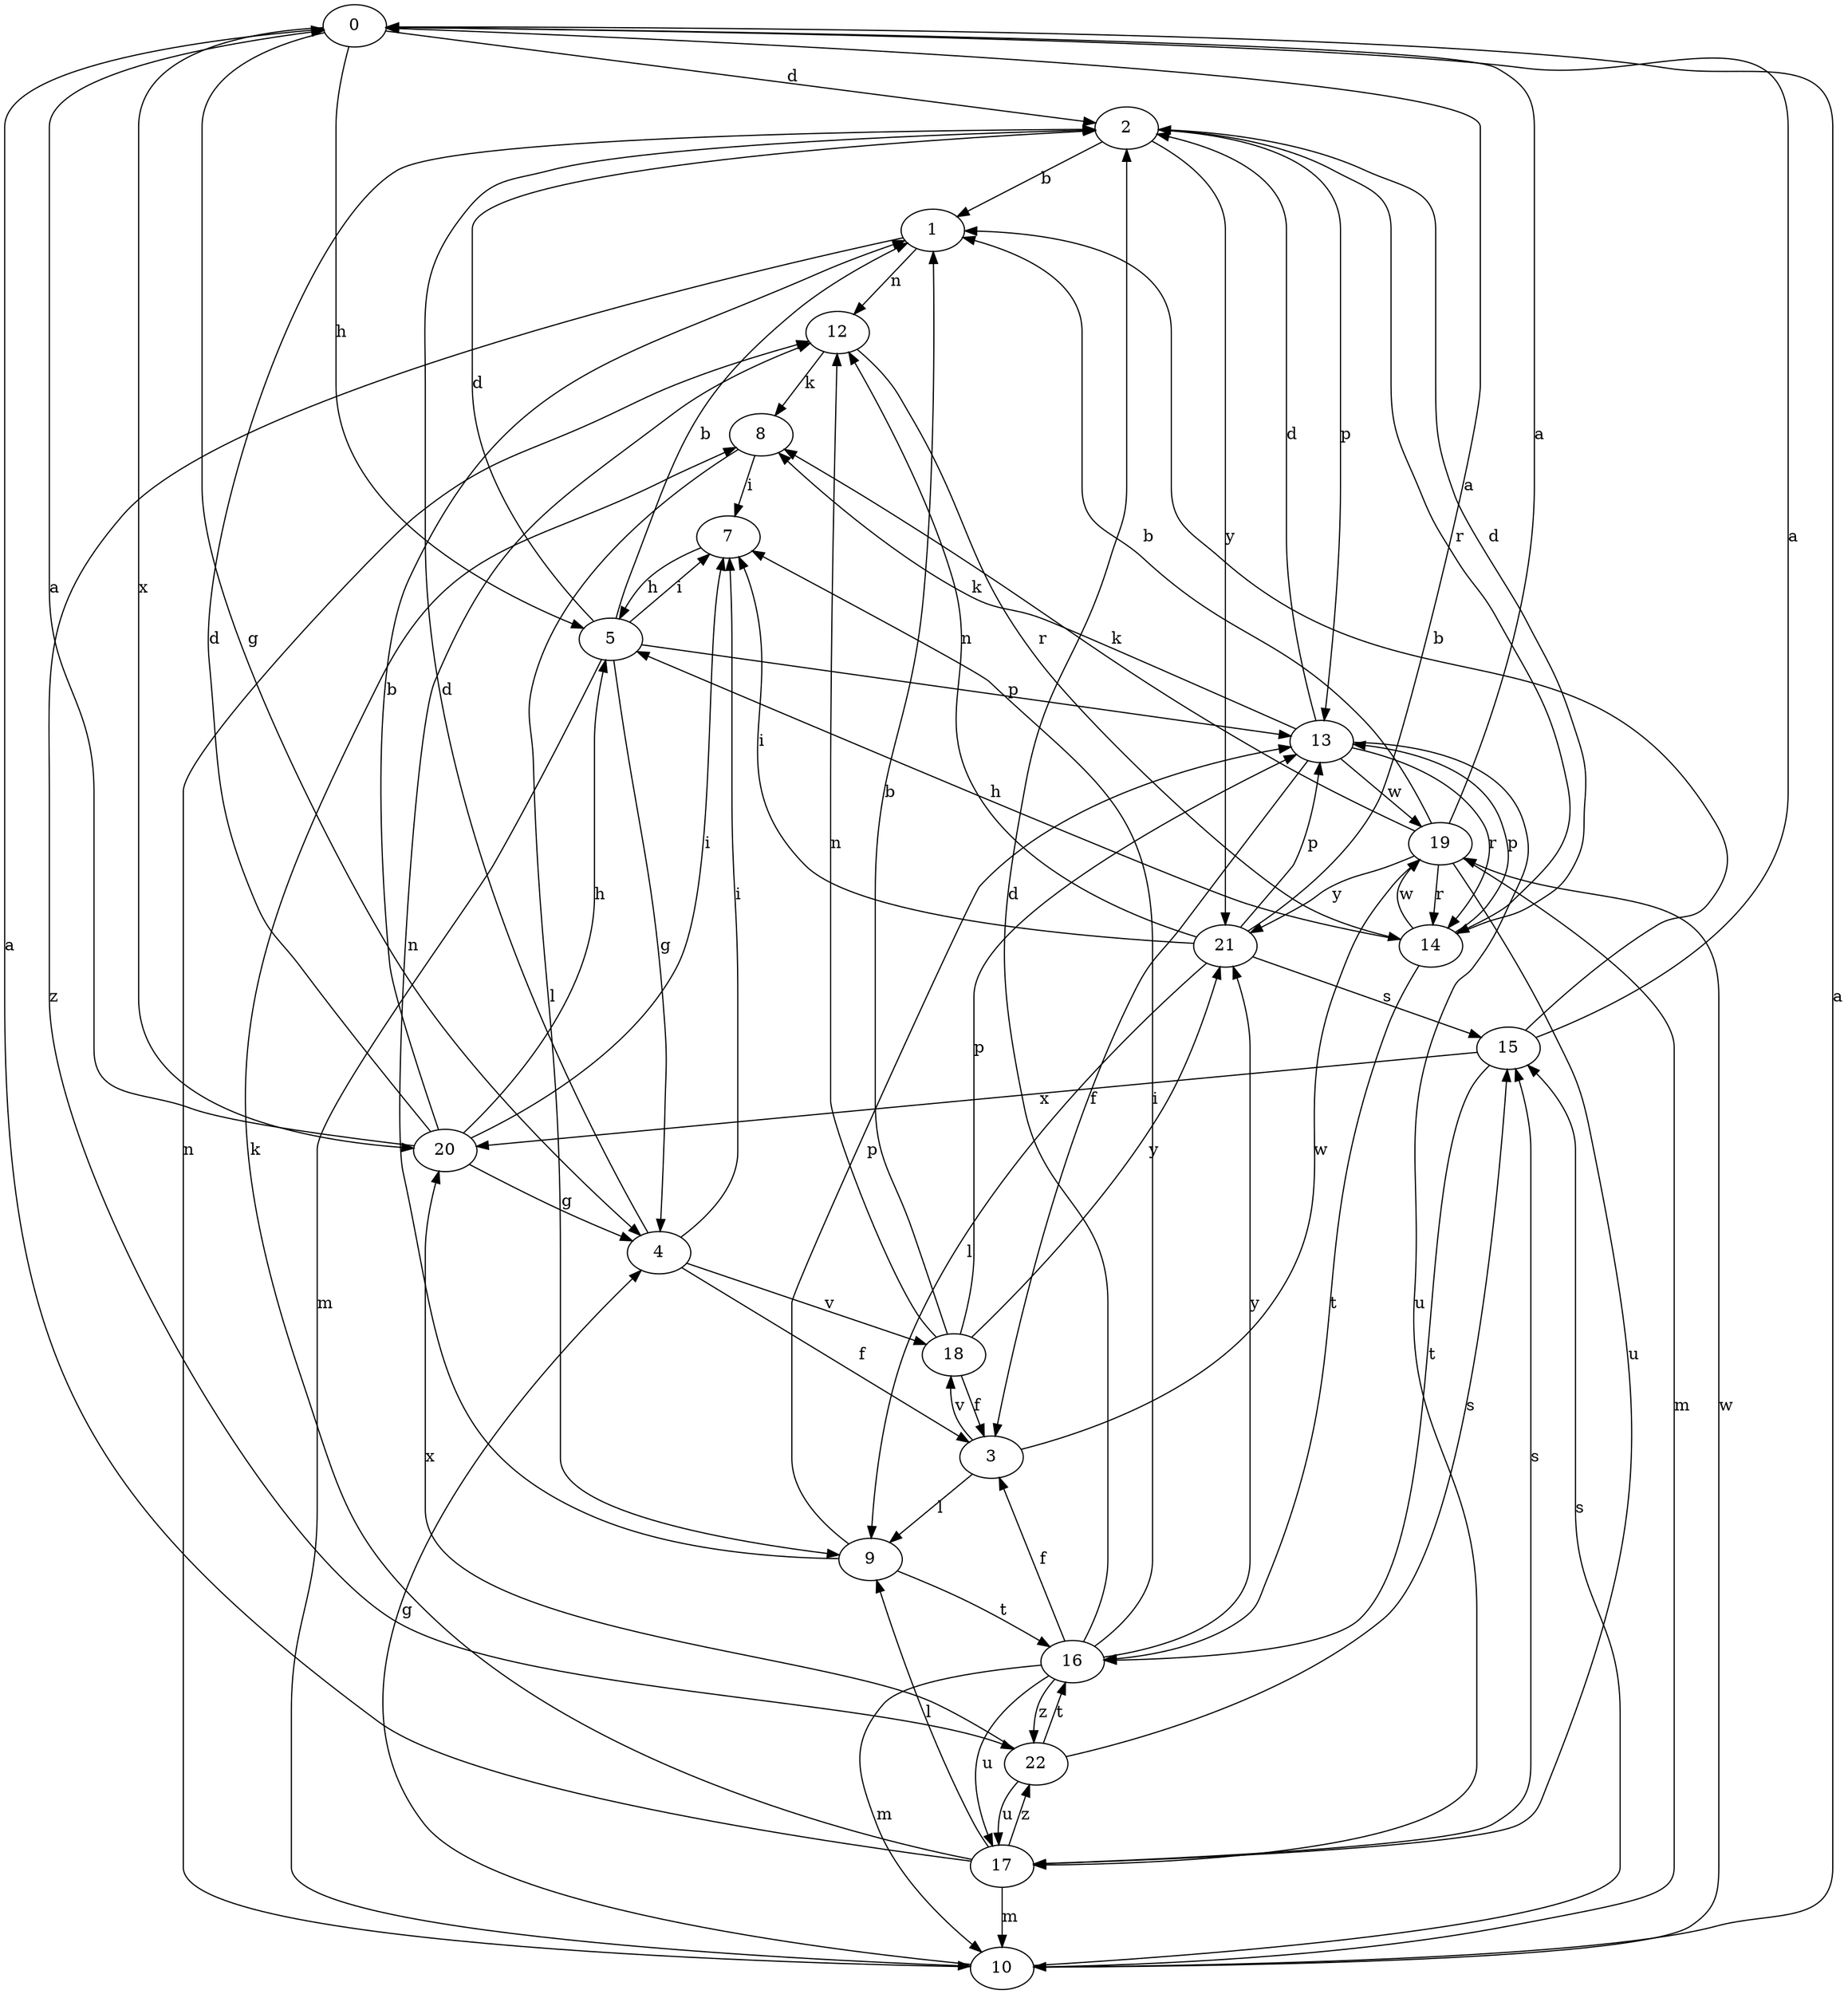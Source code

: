 strict digraph  {
0;
1;
2;
3;
4;
5;
7;
8;
9;
10;
12;
13;
14;
15;
16;
17;
18;
19;
20;
21;
22;
0 -> 2  [label=d];
0 -> 4  [label=g];
0 -> 5  [label=h];
0 -> 20  [label=x];
1 -> 12  [label=n];
1 -> 22  [label=z];
2 -> 1  [label=b];
2 -> 13  [label=p];
2 -> 14  [label=r];
2 -> 21  [label=y];
3 -> 9  [label=l];
3 -> 18  [label=v];
3 -> 19  [label=w];
4 -> 2  [label=d];
4 -> 3  [label=f];
4 -> 7  [label=i];
4 -> 18  [label=v];
5 -> 1  [label=b];
5 -> 2  [label=d];
5 -> 4  [label=g];
5 -> 7  [label=i];
5 -> 10  [label=m];
5 -> 13  [label=p];
7 -> 5  [label=h];
8 -> 7  [label=i];
8 -> 9  [label=l];
9 -> 12  [label=n];
9 -> 13  [label=p];
9 -> 16  [label=t];
10 -> 0  [label=a];
10 -> 4  [label=g];
10 -> 12  [label=n];
10 -> 15  [label=s];
10 -> 19  [label=w];
12 -> 8  [label=k];
12 -> 14  [label=r];
13 -> 2  [label=d];
13 -> 3  [label=f];
13 -> 8  [label=k];
13 -> 14  [label=r];
13 -> 17  [label=u];
13 -> 19  [label=w];
14 -> 2  [label=d];
14 -> 5  [label=h];
14 -> 13  [label=p];
14 -> 16  [label=t];
14 -> 19  [label=w];
15 -> 0  [label=a];
15 -> 1  [label=b];
15 -> 16  [label=t];
15 -> 20  [label=x];
16 -> 2  [label=d];
16 -> 3  [label=f];
16 -> 7  [label=i];
16 -> 10  [label=m];
16 -> 17  [label=u];
16 -> 21  [label=y];
16 -> 22  [label=z];
17 -> 0  [label=a];
17 -> 8  [label=k];
17 -> 9  [label=l];
17 -> 10  [label=m];
17 -> 15  [label=s];
17 -> 22  [label=z];
18 -> 1  [label=b];
18 -> 3  [label=f];
18 -> 12  [label=n];
18 -> 13  [label=p];
18 -> 21  [label=y];
19 -> 0  [label=a];
19 -> 1  [label=b];
19 -> 8  [label=k];
19 -> 10  [label=m];
19 -> 14  [label=r];
19 -> 17  [label=u];
19 -> 21  [label=y];
20 -> 0  [label=a];
20 -> 1  [label=b];
20 -> 2  [label=d];
20 -> 4  [label=g];
20 -> 5  [label=h];
20 -> 7  [label=i];
21 -> 0  [label=a];
21 -> 7  [label=i];
21 -> 9  [label=l];
21 -> 12  [label=n];
21 -> 13  [label=p];
21 -> 15  [label=s];
22 -> 15  [label=s];
22 -> 16  [label=t];
22 -> 17  [label=u];
22 -> 20  [label=x];
}

